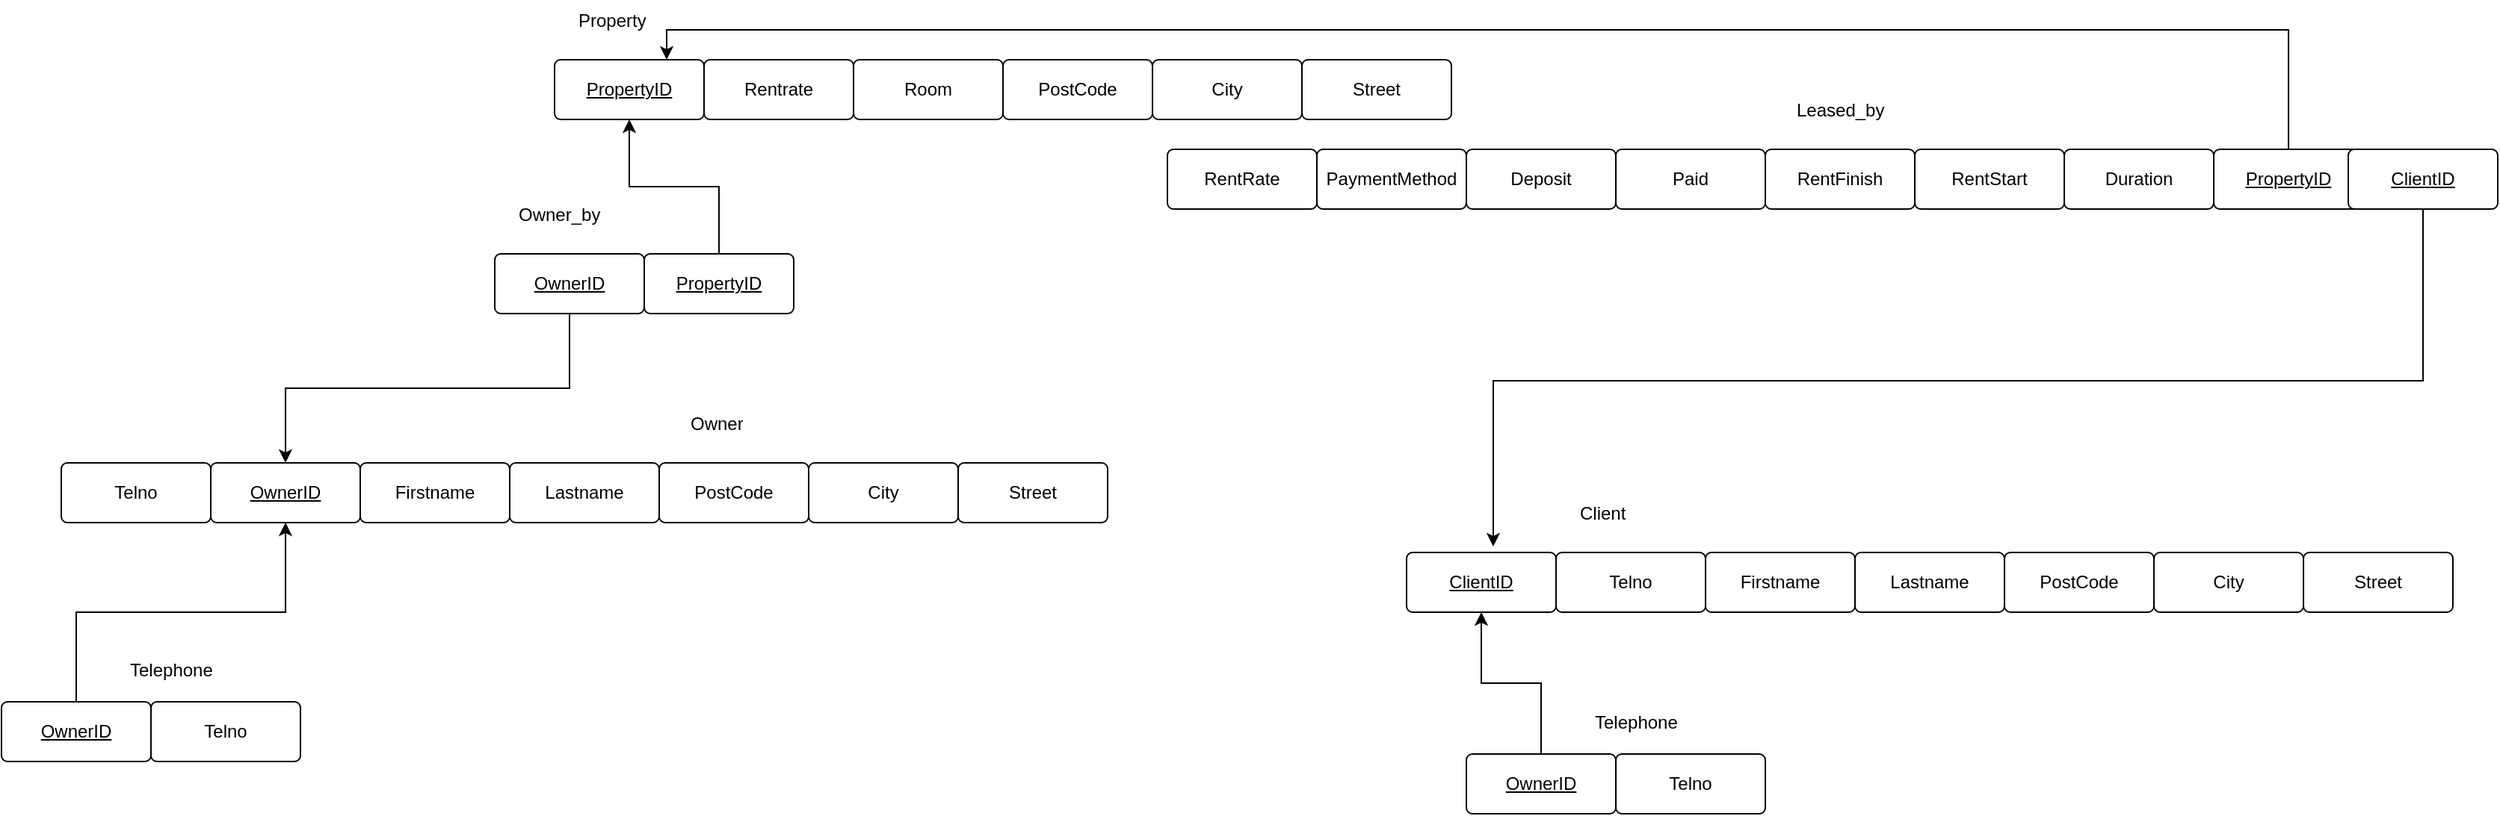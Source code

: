 <mxfile version="21.6.1" type="github">
  <diagram name="Page-1" id="L_rsOe9JRDTlUnt0Wt8D">
    <mxGraphModel dx="1440" dy="960" grid="1" gridSize="10" guides="1" tooltips="1" connect="1" arrows="1" fold="1" page="1" pageScale="1" pageWidth="827" pageHeight="1169" math="0" shadow="0">
      <root>
        <mxCell id="0" />
        <mxCell id="1" parent="0" />
        <mxCell id="bV-5k0JxZGQO1CO2YntY-2" value="PostCode" style="rounded=1;arcSize=10;whiteSpace=wrap;html=1;align=center;" vertex="1" parent="1">
          <mxGeometry x="690" y="160" width="100" height="40" as="geometry" />
        </mxCell>
        <mxCell id="bV-5k0JxZGQO1CO2YntY-3" value="City" style="rounded=1;arcSize=10;whiteSpace=wrap;html=1;align=center;" vertex="1" parent="1">
          <mxGeometry x="790" y="160" width="100" height="40" as="geometry" />
        </mxCell>
        <mxCell id="bV-5k0JxZGQO1CO2YntY-4" value="Street" style="rounded=1;arcSize=10;whiteSpace=wrap;html=1;align=center;" vertex="1" parent="1">
          <mxGeometry x="890" y="160" width="100" height="40" as="geometry" />
        </mxCell>
        <mxCell id="bV-5k0JxZGQO1CO2YntY-6" value="&lt;u&gt;PropertyID&lt;/u&gt;" style="rounded=1;arcSize=10;whiteSpace=wrap;html=1;align=center;" vertex="1" parent="1">
          <mxGeometry x="390" y="160" width="100" height="40" as="geometry" />
        </mxCell>
        <mxCell id="bV-5k0JxZGQO1CO2YntY-7" value="Rentrate" style="rounded=1;arcSize=10;whiteSpace=wrap;html=1;align=center;" vertex="1" parent="1">
          <mxGeometry x="490" y="160" width="100" height="40" as="geometry" />
        </mxCell>
        <mxCell id="bV-5k0JxZGQO1CO2YntY-8" value="Room" style="rounded=1;arcSize=10;whiteSpace=wrap;html=1;align=center;" vertex="1" parent="1">
          <mxGeometry x="590" y="160" width="100" height="40" as="geometry" />
        </mxCell>
        <mxCell id="bV-5k0JxZGQO1CO2YntY-9" value="Property" style="text;strokeColor=none;fillColor=none;spacingLeft=4;spacingRight=4;overflow=hidden;rotatable=0;points=[[0,0.5],[1,0.5]];portConstraint=eastwest;fontSize=12;whiteSpace=wrap;html=1;" vertex="1" parent="1">
          <mxGeometry x="400" y="120" width="70" height="30" as="geometry" />
        </mxCell>
        <mxCell id="bV-5k0JxZGQO1CO2YntY-14" value="PostCode" style="rounded=1;arcSize=10;whiteSpace=wrap;html=1;align=center;" vertex="1" parent="1">
          <mxGeometry x="460" y="430" width="100" height="40" as="geometry" />
        </mxCell>
        <mxCell id="bV-5k0JxZGQO1CO2YntY-15" value="City" style="rounded=1;arcSize=10;whiteSpace=wrap;html=1;align=center;" vertex="1" parent="1">
          <mxGeometry x="560" y="430" width="100" height="40" as="geometry" />
        </mxCell>
        <mxCell id="bV-5k0JxZGQO1CO2YntY-16" value="Street" style="rounded=1;arcSize=10;whiteSpace=wrap;html=1;align=center;" vertex="1" parent="1">
          <mxGeometry x="660" y="430" width="100" height="40" as="geometry" />
        </mxCell>
        <mxCell id="bV-5k0JxZGQO1CO2YntY-17" value="Owner" style="text;strokeColor=none;fillColor=none;spacingLeft=4;spacingRight=4;overflow=hidden;rotatable=0;points=[[0,0.5],[1,0.5]];portConstraint=eastwest;fontSize=12;whiteSpace=wrap;html=1;" vertex="1" parent="1">
          <mxGeometry x="475" y="390" width="70" height="30" as="geometry" />
        </mxCell>
        <mxCell id="bV-5k0JxZGQO1CO2YntY-20" value="Firstname" style="rounded=1;arcSize=10;whiteSpace=wrap;html=1;align=center;" vertex="1" parent="1">
          <mxGeometry x="260" y="430" width="100" height="40" as="geometry" />
        </mxCell>
        <mxCell id="bV-5k0JxZGQO1CO2YntY-21" value="Lastname" style="rounded=1;arcSize=10;whiteSpace=wrap;html=1;align=center;" vertex="1" parent="1">
          <mxGeometry x="360" y="430" width="100" height="40" as="geometry" />
        </mxCell>
        <mxCell id="bV-5k0JxZGQO1CO2YntY-22" value="&lt;u&gt;OwnerID&lt;/u&gt;" style="rounded=1;arcSize=10;whiteSpace=wrap;html=1;align=center;" vertex="1" parent="1">
          <mxGeometry x="160" y="430" width="100" height="40" as="geometry" />
        </mxCell>
        <mxCell id="bV-5k0JxZGQO1CO2YntY-24" value="PostCode" style="rounded=1;arcSize=10;whiteSpace=wrap;html=1;align=center;" vertex="1" parent="1">
          <mxGeometry x="1360" y="490" width="100" height="40" as="geometry" />
        </mxCell>
        <mxCell id="bV-5k0JxZGQO1CO2YntY-25" value="City" style="rounded=1;arcSize=10;whiteSpace=wrap;html=1;align=center;" vertex="1" parent="1">
          <mxGeometry x="1460" y="490" width="100" height="40" as="geometry" />
        </mxCell>
        <mxCell id="bV-5k0JxZGQO1CO2YntY-26" value="Street" style="rounded=1;arcSize=10;whiteSpace=wrap;html=1;align=center;" vertex="1" parent="1">
          <mxGeometry x="1560" y="490" width="100" height="40" as="geometry" />
        </mxCell>
        <mxCell id="bV-5k0JxZGQO1CO2YntY-39" style="edgeStyle=orthogonalEdgeStyle;rounded=0;orthogonalLoop=1;jettySize=auto;html=1;exitX=0.5;exitY=1;exitDx=0;exitDy=0;entryX=0.5;entryY=0;entryDx=0;entryDy=0;" edge="1" parent="1" source="bV-5k0JxZGQO1CO2YntY-30" target="bV-5k0JxZGQO1CO2YntY-22">
          <mxGeometry relative="1" as="geometry" />
        </mxCell>
        <mxCell id="bV-5k0JxZGQO1CO2YntY-30" value="&lt;u&gt;OwnerID&lt;/u&gt;" style="rounded=1;arcSize=10;whiteSpace=wrap;html=1;align=center;" vertex="1" parent="1">
          <mxGeometry x="350" y="290" width="100" height="40" as="geometry" />
        </mxCell>
        <mxCell id="bV-5k0JxZGQO1CO2YntY-68" style="edgeStyle=orthogonalEdgeStyle;rounded=0;orthogonalLoop=1;jettySize=auto;html=1;exitX=0.5;exitY=0;exitDx=0;exitDy=0;entryX=0.5;entryY=1;entryDx=0;entryDy=0;" edge="1" parent="1" source="bV-5k0JxZGQO1CO2YntY-31" target="bV-5k0JxZGQO1CO2YntY-6">
          <mxGeometry relative="1" as="geometry" />
        </mxCell>
        <mxCell id="bV-5k0JxZGQO1CO2YntY-31" value="&lt;u&gt;PropertyID&lt;/u&gt;" style="rounded=1;arcSize=10;whiteSpace=wrap;html=1;align=center;" vertex="1" parent="1">
          <mxGeometry x="450" y="290" width="100" height="40" as="geometry" />
        </mxCell>
        <mxCell id="bV-5k0JxZGQO1CO2YntY-33" value="Owner_by" style="text;strokeColor=none;fillColor=none;spacingLeft=4;spacingRight=4;overflow=hidden;rotatable=0;points=[[0,0.5],[1,0.5]];portConstraint=eastwest;fontSize=12;whiteSpace=wrap;html=1;" vertex="1" parent="1">
          <mxGeometry x="360" y="250" width="70" height="30" as="geometry" />
        </mxCell>
        <mxCell id="bV-5k0JxZGQO1CO2YntY-35" value="Telno" style="rounded=1;arcSize=10;whiteSpace=wrap;html=1;align=center;" vertex="1" parent="1">
          <mxGeometry x="60" y="430" width="100" height="40" as="geometry" />
        </mxCell>
        <mxCell id="bV-5k0JxZGQO1CO2YntY-40" value="RentFinish" style="rounded=1;arcSize=10;whiteSpace=wrap;html=1;align=center;" vertex="1" parent="1">
          <mxGeometry x="1200" y="220" width="100" height="40" as="geometry" />
        </mxCell>
        <mxCell id="bV-5k0JxZGQO1CO2YntY-41" value="RentStart" style="rounded=1;arcSize=10;whiteSpace=wrap;html=1;align=center;" vertex="1" parent="1">
          <mxGeometry x="1300" y="220" width="100" height="40" as="geometry" />
        </mxCell>
        <mxCell id="bV-5k0JxZGQO1CO2YntY-42" value="Duration" style="rounded=1;arcSize=10;whiteSpace=wrap;html=1;align=center;" vertex="1" parent="1">
          <mxGeometry x="1400" y="220" width="100" height="40" as="geometry" />
        </mxCell>
        <mxCell id="bV-5k0JxZGQO1CO2YntY-43" value="Leased_by" style="text;strokeColor=none;fillColor=none;spacingLeft=4;spacingRight=4;overflow=hidden;rotatable=0;points=[[0,0.5],[1,0.5]];portConstraint=eastwest;fontSize=12;whiteSpace=wrap;html=1;" vertex="1" parent="1">
          <mxGeometry x="1215" y="180" width="70" height="30" as="geometry" />
        </mxCell>
        <mxCell id="bV-5k0JxZGQO1CO2YntY-44" value="Deposit" style="rounded=1;arcSize=10;whiteSpace=wrap;html=1;align=center;" vertex="1" parent="1">
          <mxGeometry x="1000" y="220" width="100" height="40" as="geometry" />
        </mxCell>
        <mxCell id="bV-5k0JxZGQO1CO2YntY-45" value="Paid" style="rounded=1;arcSize=10;whiteSpace=wrap;html=1;align=center;" vertex="1" parent="1">
          <mxGeometry x="1100" y="220" width="100" height="40" as="geometry" />
        </mxCell>
        <mxCell id="bV-5k0JxZGQO1CO2YntY-46" value="PaymentMethod" style="rounded=1;arcSize=10;whiteSpace=wrap;html=1;align=center;" vertex="1" parent="1">
          <mxGeometry x="900" y="220" width="100" height="40" as="geometry" />
        </mxCell>
        <mxCell id="bV-5k0JxZGQO1CO2YntY-67" style="edgeStyle=orthogonalEdgeStyle;rounded=0;orthogonalLoop=1;jettySize=auto;html=1;exitX=0.5;exitY=0;exitDx=0;exitDy=0;entryX=0.75;entryY=0;entryDx=0;entryDy=0;" edge="1" parent="1" source="bV-5k0JxZGQO1CO2YntY-47" target="bV-5k0JxZGQO1CO2YntY-6">
          <mxGeometry relative="1" as="geometry" />
        </mxCell>
        <mxCell id="bV-5k0JxZGQO1CO2YntY-47" value="&lt;u&gt;PropertyID&lt;/u&gt;" style="rounded=1;arcSize=10;whiteSpace=wrap;html=1;align=center;" vertex="1" parent="1">
          <mxGeometry x="1500" y="220" width="100" height="40" as="geometry" />
        </mxCell>
        <mxCell id="bV-5k0JxZGQO1CO2YntY-48" value="RentRate" style="rounded=1;arcSize=10;whiteSpace=wrap;html=1;align=center;" vertex="1" parent="1">
          <mxGeometry x="800" y="220" width="100" height="40" as="geometry" />
        </mxCell>
        <mxCell id="bV-5k0JxZGQO1CO2YntY-49" value="Telno" style="rounded=1;arcSize=10;whiteSpace=wrap;html=1;align=center;" vertex="1" parent="1">
          <mxGeometry x="1060" y="490" width="100" height="40" as="geometry" />
        </mxCell>
        <mxCell id="bV-5k0JxZGQO1CO2YntY-51" value="Firstname" style="rounded=1;arcSize=10;whiteSpace=wrap;html=1;align=center;" vertex="1" parent="1">
          <mxGeometry x="1160" y="490" width="100" height="40" as="geometry" />
        </mxCell>
        <mxCell id="bV-5k0JxZGQO1CO2YntY-52" value="Client" style="text;strokeColor=none;fillColor=none;spacingLeft=4;spacingRight=4;overflow=hidden;rotatable=0;points=[[0,0.5],[1,0.5]];portConstraint=eastwest;fontSize=12;whiteSpace=wrap;html=1;" vertex="1" parent="1">
          <mxGeometry x="1070" y="450" width="70" height="30" as="geometry" />
        </mxCell>
        <mxCell id="bV-5k0JxZGQO1CO2YntY-53" value="&lt;u&gt;ClientID&lt;/u&gt;" style="rounded=1;arcSize=10;whiteSpace=wrap;html=1;align=center;" vertex="1" parent="1">
          <mxGeometry x="960" y="490" width="100" height="40" as="geometry" />
        </mxCell>
        <mxCell id="bV-5k0JxZGQO1CO2YntY-62" value="Lastname" style="rounded=1;arcSize=10;whiteSpace=wrap;html=1;align=center;" vertex="1" parent="1">
          <mxGeometry x="1260" y="490" width="100" height="40" as="geometry" />
        </mxCell>
        <mxCell id="bV-5k0JxZGQO1CO2YntY-64" style="edgeStyle=orthogonalEdgeStyle;rounded=0;orthogonalLoop=1;jettySize=auto;html=1;exitX=0.5;exitY=1;exitDx=0;exitDy=0;entryX=0.58;entryY=-0.1;entryDx=0;entryDy=0;entryPerimeter=0;" edge="1" parent="1" source="bV-5k0JxZGQO1CO2YntY-63" target="bV-5k0JxZGQO1CO2YntY-53">
          <mxGeometry relative="1" as="geometry" />
        </mxCell>
        <mxCell id="bV-5k0JxZGQO1CO2YntY-63" value="&lt;u&gt;ClientID&lt;/u&gt;" style="rounded=1;arcSize=10;whiteSpace=wrap;html=1;align=center;" vertex="1" parent="1">
          <mxGeometry x="1590" y="220" width="100" height="40" as="geometry" />
        </mxCell>
        <mxCell id="bV-5k0JxZGQO1CO2YntY-80" style="edgeStyle=orthogonalEdgeStyle;rounded=0;orthogonalLoop=1;jettySize=auto;html=1;exitX=0.5;exitY=0;exitDx=0;exitDy=0;entryX=0.5;entryY=1;entryDx=0;entryDy=0;" edge="1" parent="1" source="bV-5k0JxZGQO1CO2YntY-69" target="bV-5k0JxZGQO1CO2YntY-22">
          <mxGeometry relative="1" as="geometry" />
        </mxCell>
        <mxCell id="bV-5k0JxZGQO1CO2YntY-69" value="&lt;u&gt;OwnerID&lt;/u&gt;" style="rounded=1;arcSize=10;whiteSpace=wrap;html=1;align=center;" vertex="1" parent="1">
          <mxGeometry x="20" y="590" width="100" height="40" as="geometry" />
        </mxCell>
        <mxCell id="bV-5k0JxZGQO1CO2YntY-70" value="Telno" style="rounded=1;arcSize=10;whiteSpace=wrap;html=1;align=center;" vertex="1" parent="1">
          <mxGeometry x="120" y="590" width="100" height="40" as="geometry" />
        </mxCell>
        <mxCell id="bV-5k0JxZGQO1CO2YntY-73" value="Telephone" style="text;strokeColor=none;fillColor=none;spacingLeft=4;spacingRight=4;overflow=hidden;rotatable=0;points=[[0,0.5],[1,0.5]];portConstraint=eastwest;fontSize=12;whiteSpace=wrap;html=1;" vertex="1" parent="1">
          <mxGeometry x="100" y="555" width="70" height="30" as="geometry" />
        </mxCell>
        <mxCell id="bV-5k0JxZGQO1CO2YntY-81" style="edgeStyle=orthogonalEdgeStyle;rounded=0;orthogonalLoop=1;jettySize=auto;html=1;entryX=0.5;entryY=1;entryDx=0;entryDy=0;" edge="1" parent="1" source="bV-5k0JxZGQO1CO2YntY-74" target="bV-5k0JxZGQO1CO2YntY-53">
          <mxGeometry relative="1" as="geometry" />
        </mxCell>
        <mxCell id="bV-5k0JxZGQO1CO2YntY-74" value="&lt;u&gt;OwnerID&lt;/u&gt;" style="rounded=1;arcSize=10;whiteSpace=wrap;html=1;align=center;" vertex="1" parent="1">
          <mxGeometry x="1000" y="625" width="100" height="40" as="geometry" />
        </mxCell>
        <mxCell id="bV-5k0JxZGQO1CO2YntY-75" value="Telno" style="rounded=1;arcSize=10;whiteSpace=wrap;html=1;align=center;" vertex="1" parent="1">
          <mxGeometry x="1100" y="625" width="100" height="40" as="geometry" />
        </mxCell>
        <mxCell id="bV-5k0JxZGQO1CO2YntY-76" value="Telephone" style="text;strokeColor=none;fillColor=none;spacingLeft=4;spacingRight=4;overflow=hidden;rotatable=0;points=[[0,0.5],[1,0.5]];portConstraint=eastwest;fontSize=12;whiteSpace=wrap;html=1;" vertex="1" parent="1">
          <mxGeometry x="1080" y="590" width="70" height="30" as="geometry" />
        </mxCell>
      </root>
    </mxGraphModel>
  </diagram>
</mxfile>
